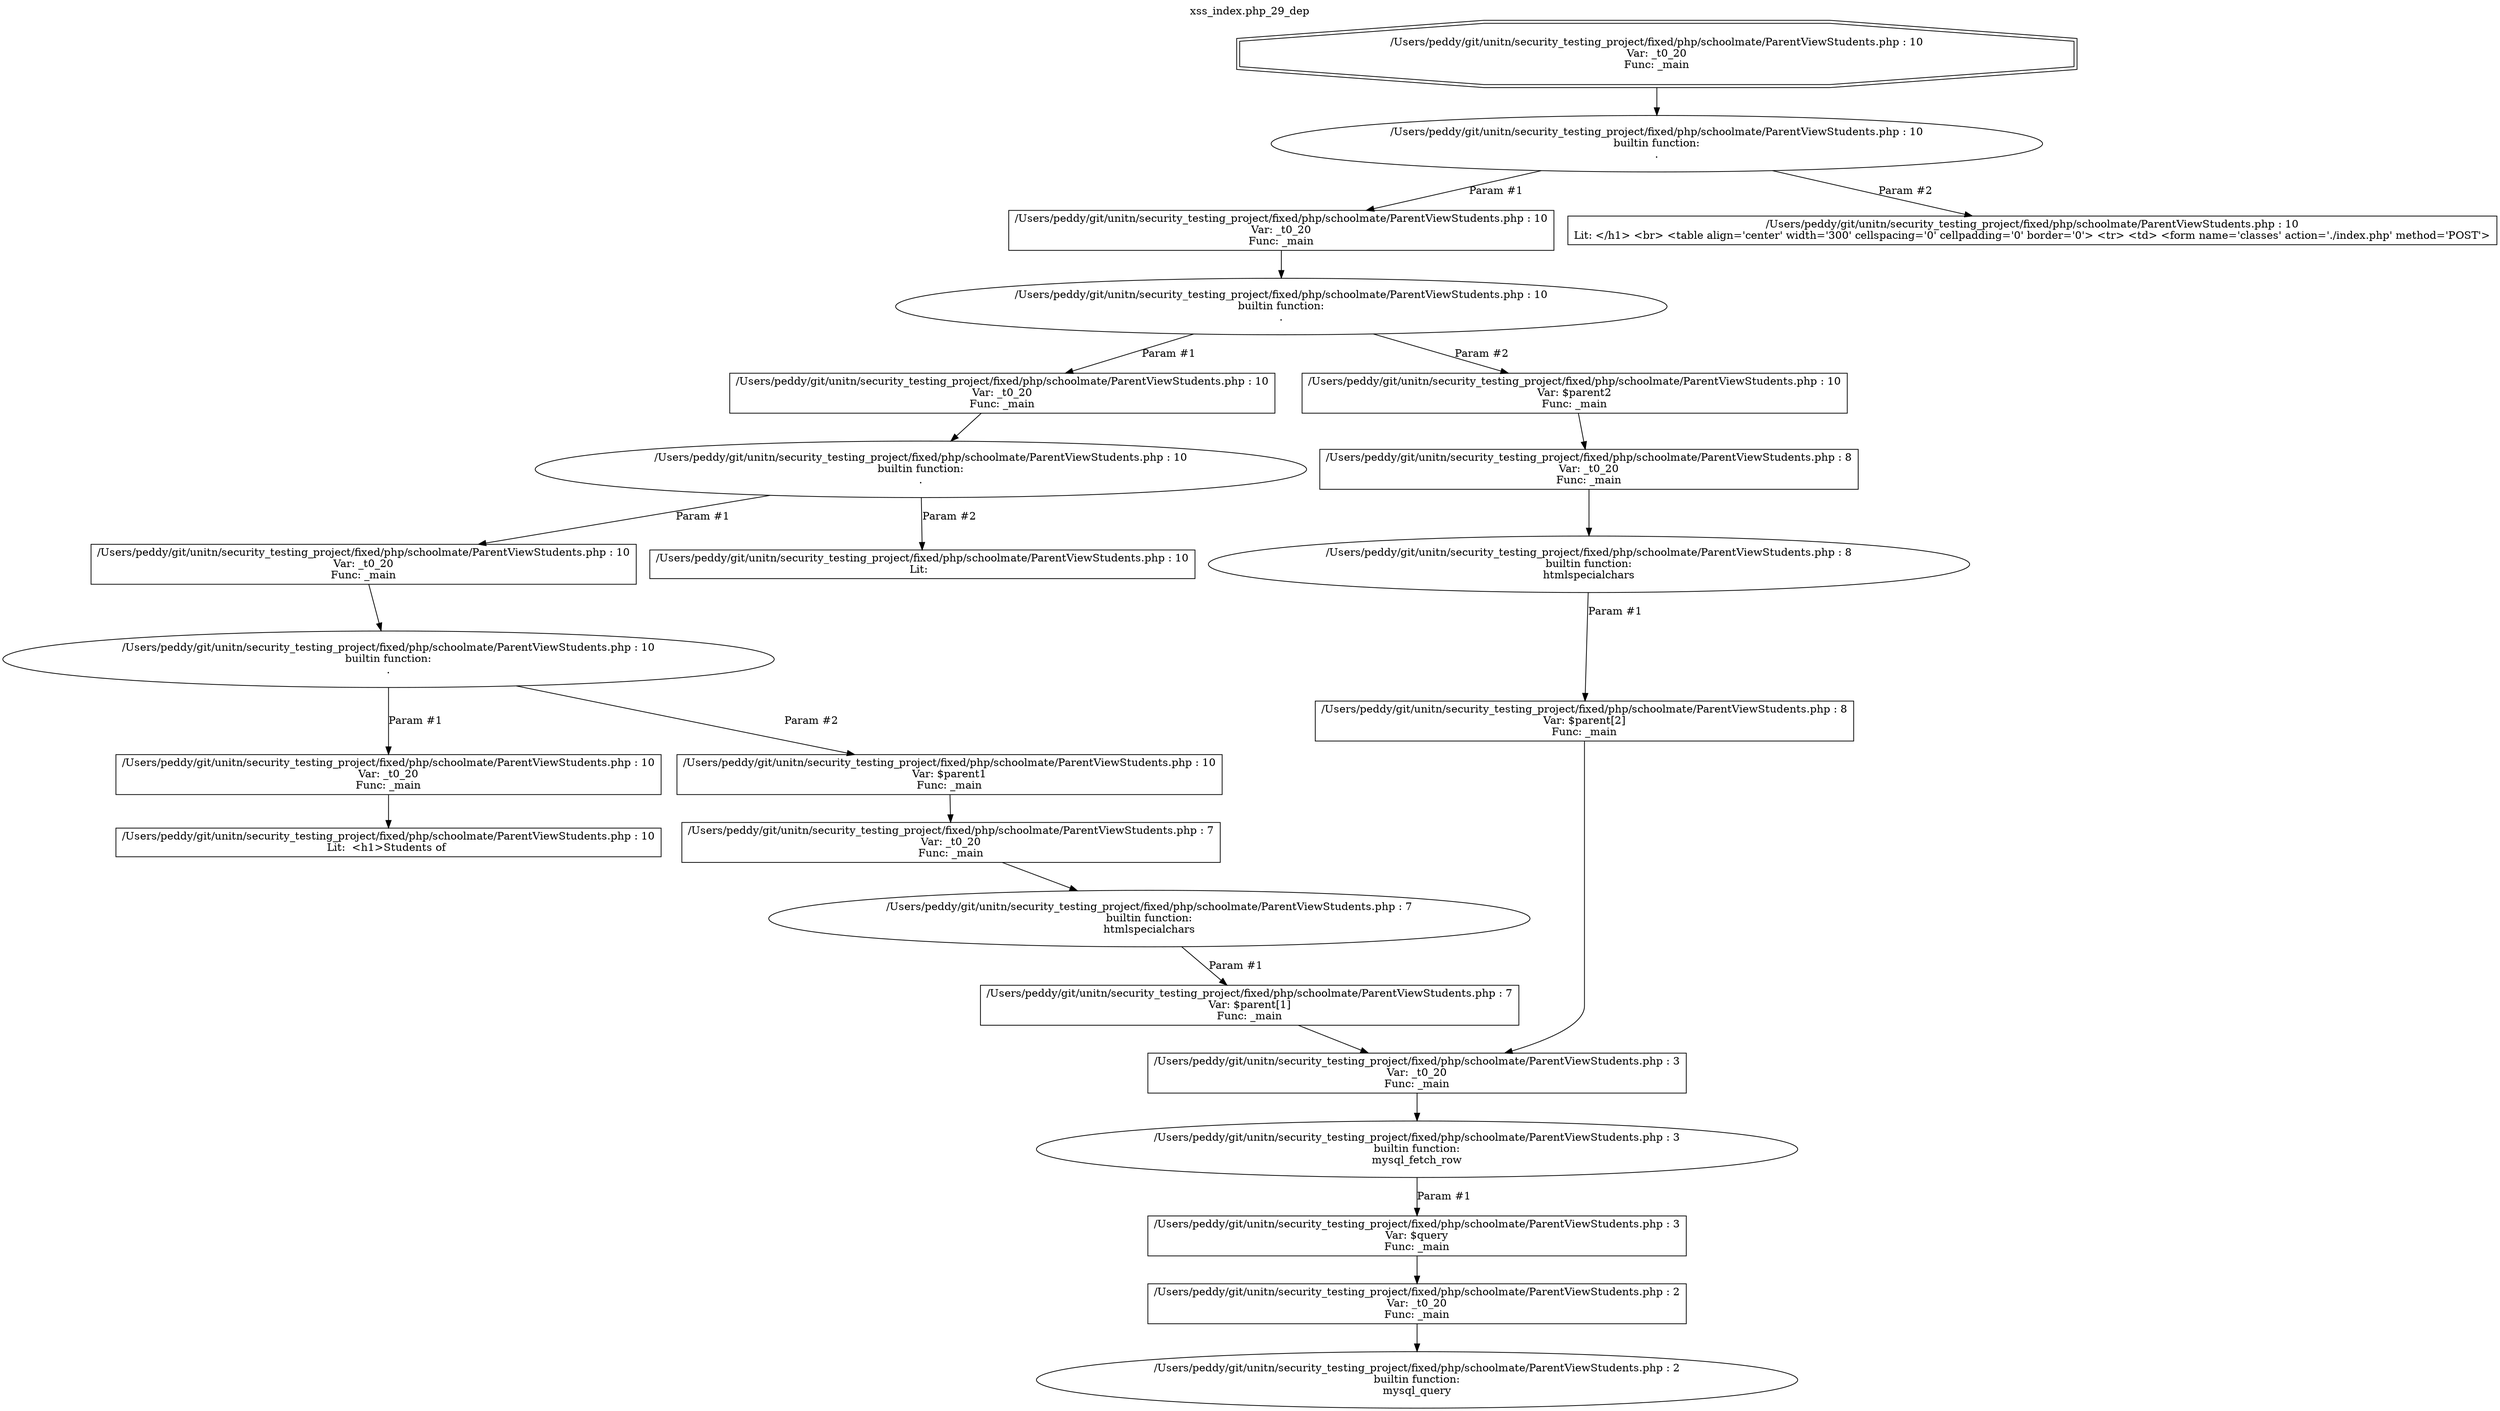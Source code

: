 digraph cfg {
  label="xss_index.php_29_dep";
  labelloc=t;
  n1 [shape=doubleoctagon, label="/Users/peddy/git/unitn/security_testing_project/fixed/php/schoolmate/ParentViewStudents.php : 10\nVar: _t0_20\nFunc: _main\n"];
  n2 [shape=ellipse, label="/Users/peddy/git/unitn/security_testing_project/fixed/php/schoolmate/ParentViewStudents.php : 10\nbuiltin function:\n.\n"];
  n3 [shape=box, label="/Users/peddy/git/unitn/security_testing_project/fixed/php/schoolmate/ParentViewStudents.php : 10\nVar: _t0_20\nFunc: _main\n"];
  n4 [shape=ellipse, label="/Users/peddy/git/unitn/security_testing_project/fixed/php/schoolmate/ParentViewStudents.php : 10\nbuiltin function:\n.\n"];
  n5 [shape=box, label="/Users/peddy/git/unitn/security_testing_project/fixed/php/schoolmate/ParentViewStudents.php : 10\nVar: _t0_20\nFunc: _main\n"];
  n6 [shape=ellipse, label="/Users/peddy/git/unitn/security_testing_project/fixed/php/schoolmate/ParentViewStudents.php : 10\nbuiltin function:\n.\n"];
  n7 [shape=box, label="/Users/peddy/git/unitn/security_testing_project/fixed/php/schoolmate/ParentViewStudents.php : 10\nVar: _t0_20\nFunc: _main\n"];
  n8 [shape=ellipse, label="/Users/peddy/git/unitn/security_testing_project/fixed/php/schoolmate/ParentViewStudents.php : 10\nbuiltin function:\n.\n"];
  n9 [shape=box, label="/Users/peddy/git/unitn/security_testing_project/fixed/php/schoolmate/ParentViewStudents.php : 10\nVar: _t0_20\nFunc: _main\n"];
  n10 [shape=box, label="/Users/peddy/git/unitn/security_testing_project/fixed/php/schoolmate/ParentViewStudents.php : 10\nLit:  <h1>Students of \n"];
  n11 [shape=box, label="/Users/peddy/git/unitn/security_testing_project/fixed/php/schoolmate/ParentViewStudents.php : 10\nVar: $parent1\nFunc: _main\n"];
  n12 [shape=box, label="/Users/peddy/git/unitn/security_testing_project/fixed/php/schoolmate/ParentViewStudents.php : 7\nVar: _t0_20\nFunc: _main\n"];
  n13 [shape=ellipse, label="/Users/peddy/git/unitn/security_testing_project/fixed/php/schoolmate/ParentViewStudents.php : 7\nbuiltin function:\nhtmlspecialchars\n"];
  n14 [shape=box, label="/Users/peddy/git/unitn/security_testing_project/fixed/php/schoolmate/ParentViewStudents.php : 7\nVar: $parent[1]\nFunc: _main\n"];
  n15 [shape=box, label="/Users/peddy/git/unitn/security_testing_project/fixed/php/schoolmate/ParentViewStudents.php : 3\nVar: _t0_20\nFunc: _main\n"];
  n16 [shape=ellipse, label="/Users/peddy/git/unitn/security_testing_project/fixed/php/schoolmate/ParentViewStudents.php : 3\nbuiltin function:\nmysql_fetch_row\n"];
  n17 [shape=box, label="/Users/peddy/git/unitn/security_testing_project/fixed/php/schoolmate/ParentViewStudents.php : 3\nVar: $query\nFunc: _main\n"];
  n18 [shape=box, label="/Users/peddy/git/unitn/security_testing_project/fixed/php/schoolmate/ParentViewStudents.php : 2\nVar: _t0_20\nFunc: _main\n"];
  n19 [shape=ellipse, label="/Users/peddy/git/unitn/security_testing_project/fixed/php/schoolmate/ParentViewStudents.php : 2\nbuiltin function:\nmysql_query\n"];
  n20 [shape=box, label="/Users/peddy/git/unitn/security_testing_project/fixed/php/schoolmate/ParentViewStudents.php : 10\nLit:  \n"];
  n21 [shape=box, label="/Users/peddy/git/unitn/security_testing_project/fixed/php/schoolmate/ParentViewStudents.php : 10\nVar: $parent2\nFunc: _main\n"];
  n22 [shape=box, label="/Users/peddy/git/unitn/security_testing_project/fixed/php/schoolmate/ParentViewStudents.php : 8\nVar: _t0_20\nFunc: _main\n"];
  n23 [shape=ellipse, label="/Users/peddy/git/unitn/security_testing_project/fixed/php/schoolmate/ParentViewStudents.php : 8\nbuiltin function:\nhtmlspecialchars\n"];
  n24 [shape=box, label="/Users/peddy/git/unitn/security_testing_project/fixed/php/schoolmate/ParentViewStudents.php : 8\nVar: $parent[2]\nFunc: _main\n"];
  n25 [shape=box, label="/Users/peddy/git/unitn/security_testing_project/fixed/php/schoolmate/ParentViewStudents.php : 10\nLit: </h1> <br> <table align='center' width='300' cellspacing='0' cellpadding='0' border='0'> <tr> <td> <form name='classes' action='./index.php' method='POST'>\n"];
  n1 -> n2;
  n3 -> n4;
  n5 -> n6;
  n7 -> n8;
  n9 -> n10;
  n8 -> n9[label="Param #1"];
  n8 -> n11[label="Param #2"];
  n12 -> n13;
  n15 -> n16;
  n18 -> n19;
  n17 -> n18;
  n16 -> n17[label="Param #1"];
  n14 -> n15;
  n13 -> n14[label="Param #1"];
  n11 -> n12;
  n6 -> n7[label="Param #1"];
  n6 -> n20[label="Param #2"];
  n4 -> n5[label="Param #1"];
  n4 -> n21[label="Param #2"];
  n22 -> n23;
  n24 -> n15;
  n23 -> n24[label="Param #1"];
  n21 -> n22;
  n2 -> n3[label="Param #1"];
  n2 -> n25[label="Param #2"];
}
